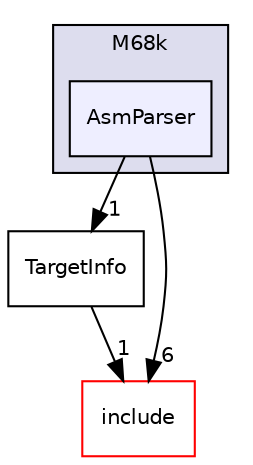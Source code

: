 digraph "lib/Target/M68k/AsmParser" {
  bgcolor=transparent;
  compound=true
  node [ fontsize="10", fontname="Helvetica"];
  edge [ labelfontsize="10", labelfontname="Helvetica"];
  subgraph clusterdir_75be98d036773b3a0c8f79f20c9e218b {
    graph [ bgcolor="#ddddee", pencolor="black", label="M68k" fontname="Helvetica", fontsize="10", URL="dir_75be98d036773b3a0c8f79f20c9e218b.html"]
  dir_4ebc10509a002ee3d0248f74032def20 [shape=box, label="AsmParser", style="filled", fillcolor="#eeeeff", pencolor="black", URL="dir_4ebc10509a002ee3d0248f74032def20.html"];
  }
  dir_c59292bd6613146d5338de60626dff85 [shape=box label="TargetInfo" URL="dir_c59292bd6613146d5338de60626dff85.html"];
  dir_d44c64559bbebec7f509842c48db8b23 [shape=box label="include" color="red" URL="dir_d44c64559bbebec7f509842c48db8b23.html"];
  dir_4ebc10509a002ee3d0248f74032def20->dir_c59292bd6613146d5338de60626dff85 [headlabel="1", labeldistance=1.5 headhref="dir_000154_000157.html"];
  dir_4ebc10509a002ee3d0248f74032def20->dir_d44c64559bbebec7f509842c48db8b23 [headlabel="6", labeldistance=1.5 headhref="dir_000154_000001.html"];
  dir_c59292bd6613146d5338de60626dff85->dir_d44c64559bbebec7f509842c48db8b23 [headlabel="1", labeldistance=1.5 headhref="dir_000157_000001.html"];
}
